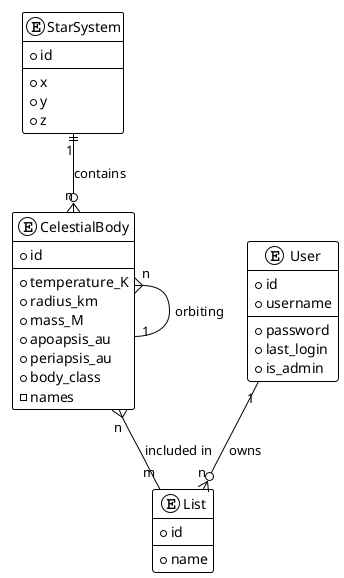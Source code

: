 @startuml er_diagram
!theme plain

entity "StarSystem" {
  *id
  --
  * x
  * y
  * z
}

entity "CelestialBody" {
  *id
  --
  *temperature_K
  *radius_km
  *mass_M
  *apoapsis_au
  *periapsis_au
  *body_class
  -names
}

entity "User" {
  *id
  *username
  --
  *password
  *last_login
  *is_admin
}

entity "List" {
  *id
  --
  *name
}

StarSystem "1" ||--o{ "n" CelestialBody : "contains"
User "1" --o{ "n" List : "owns"
CelestialBody "n" }-- "m" List : "included in"
CelestialBody "n" }-- "1" CelestialBody : "orbiting"

@enduml
